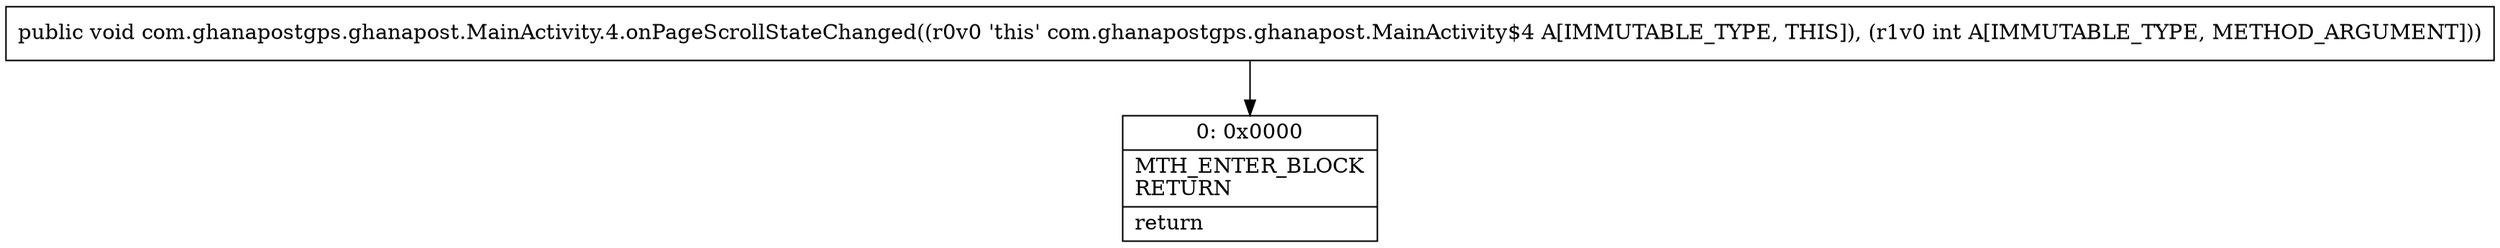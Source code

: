 digraph "CFG forcom.ghanapostgps.ghanapost.MainActivity.4.onPageScrollStateChanged(I)V" {
Node_0 [shape=record,label="{0\:\ 0x0000|MTH_ENTER_BLOCK\lRETURN\l|return\l}"];
MethodNode[shape=record,label="{public void com.ghanapostgps.ghanapost.MainActivity.4.onPageScrollStateChanged((r0v0 'this' com.ghanapostgps.ghanapost.MainActivity$4 A[IMMUTABLE_TYPE, THIS]), (r1v0 int A[IMMUTABLE_TYPE, METHOD_ARGUMENT])) }"];
MethodNode -> Node_0;
}


